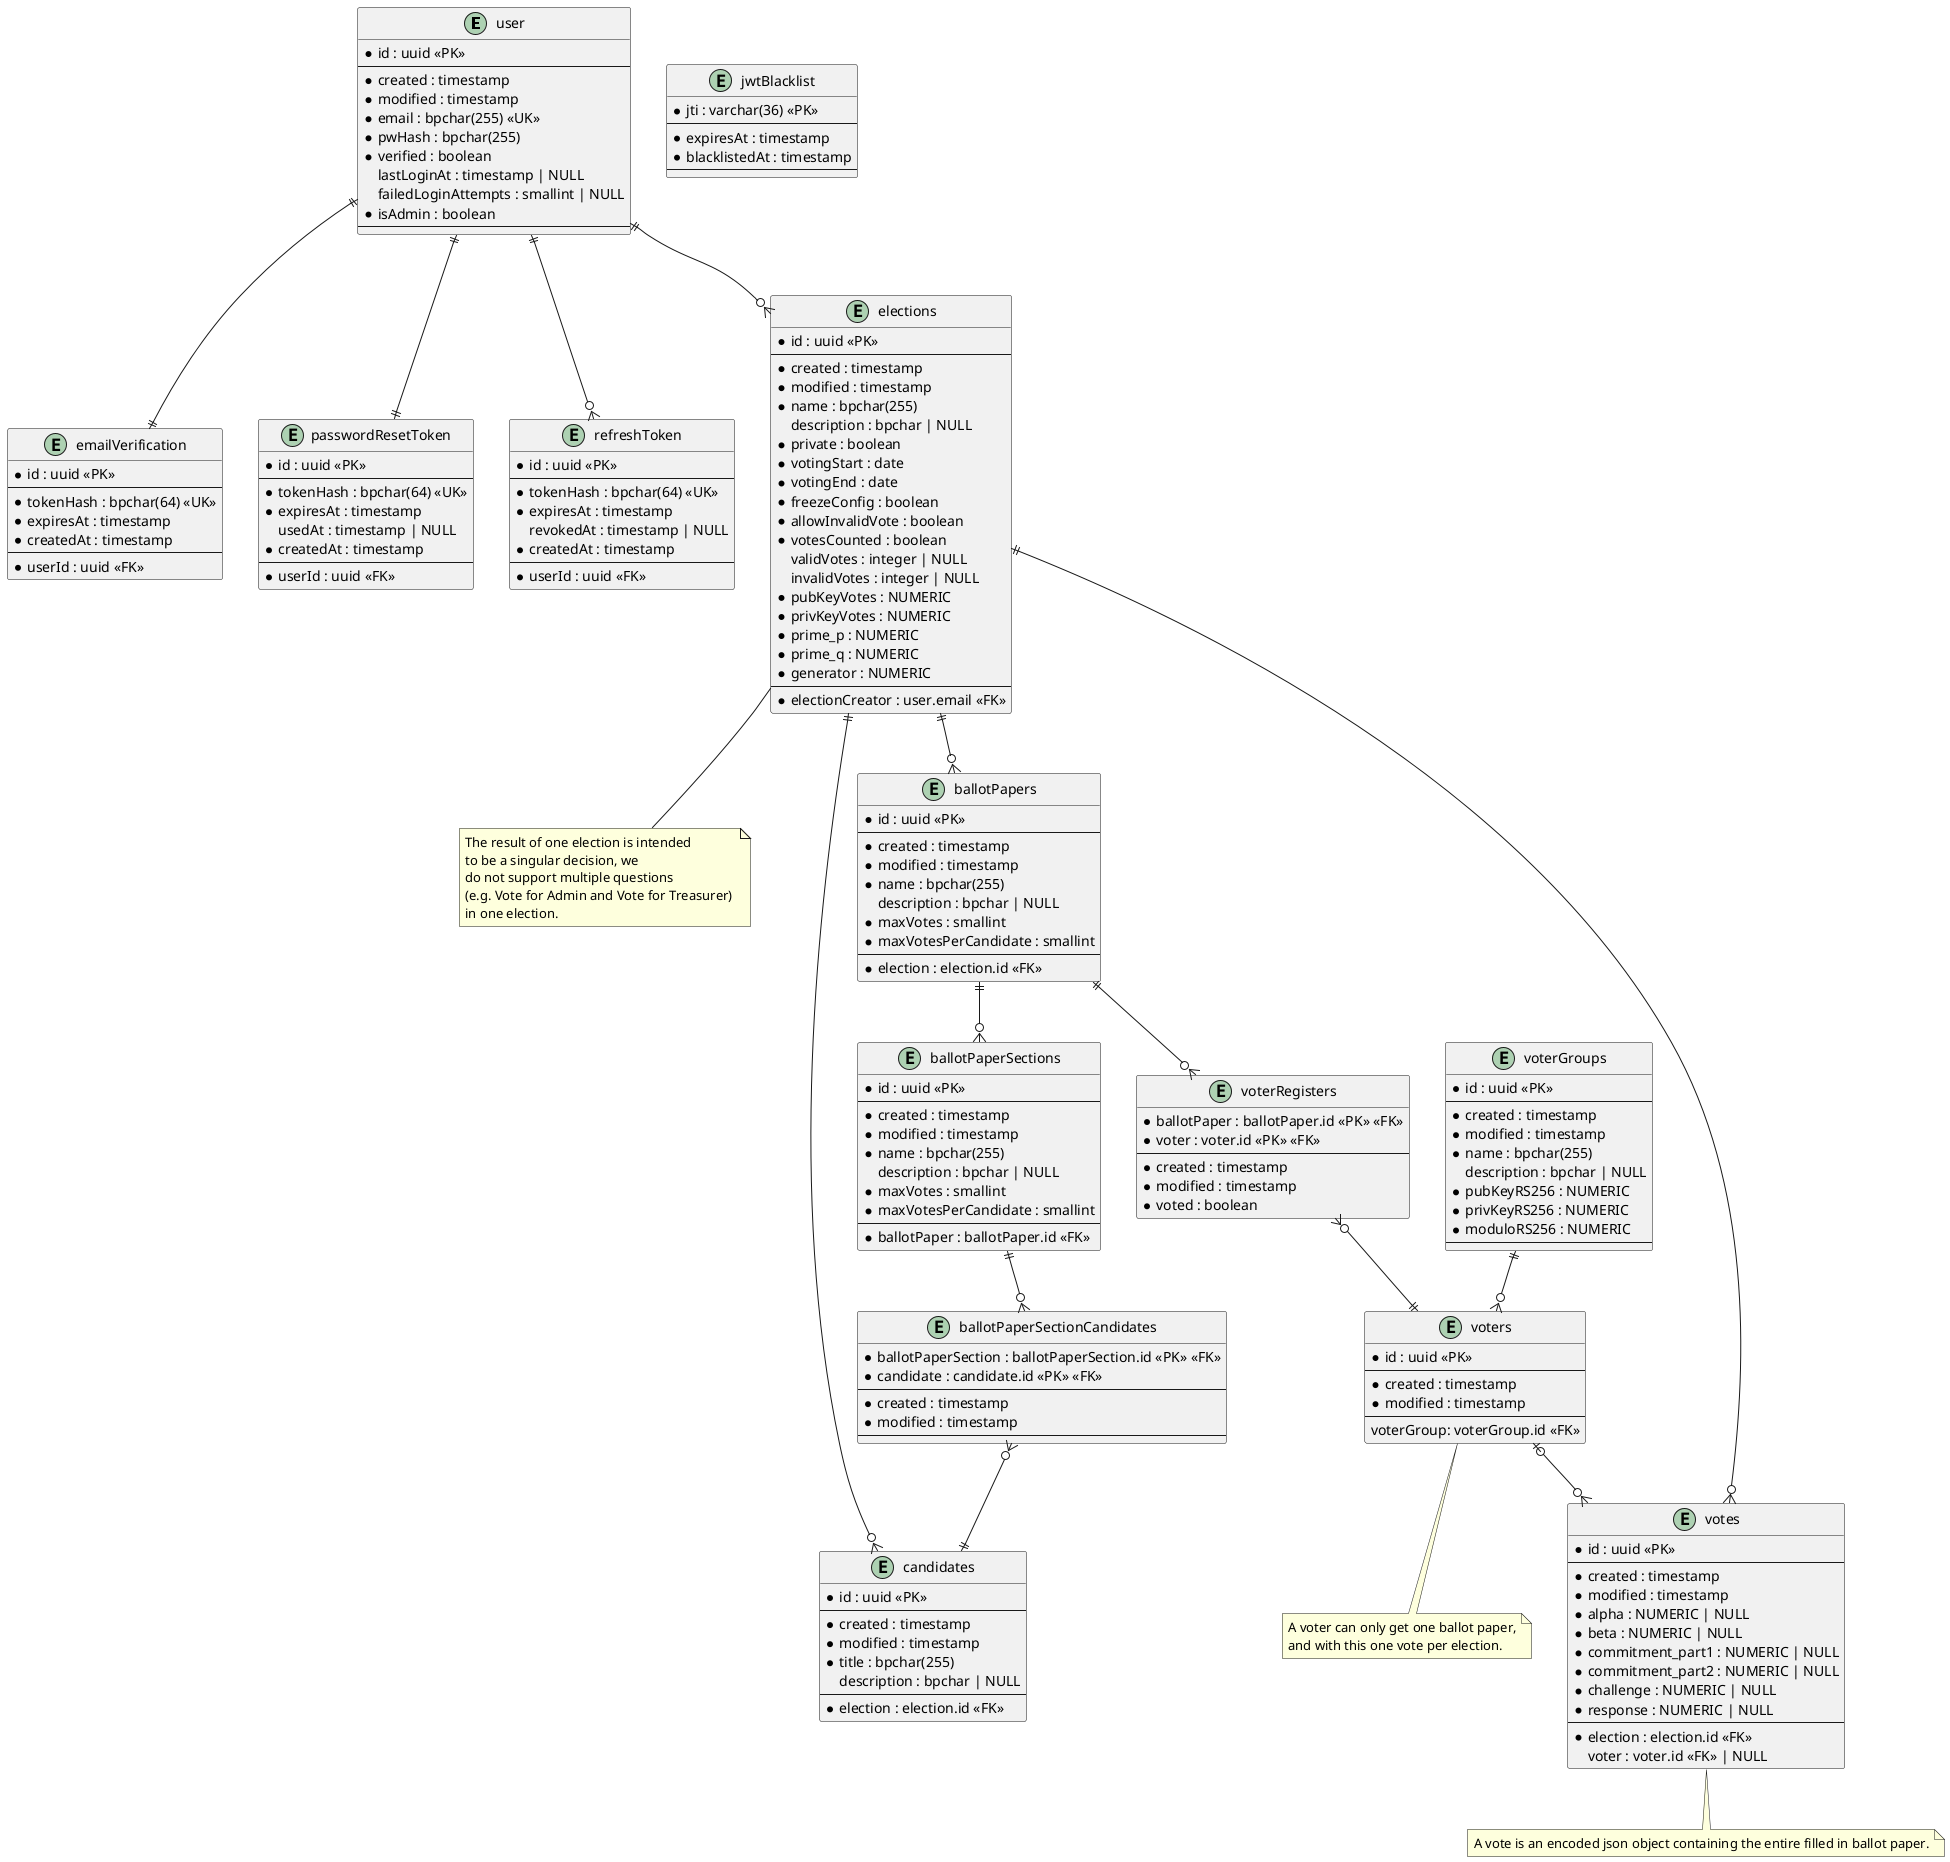 @startuml dataModel

entity "user" as user {
    * id : uuid <<PK>>
    --
    * created : timestamp
    * modified : timestamp
    * email : bpchar(255) <<UK>>
    * pwHash : bpchar(255)
    * verified : boolean
    lastLoginAt : timestamp | NULL
    failedLoginAttempts : smallint | NULL
    * isAdmin : boolean
    --
}

entity "emailVerification" as emailVerification {
    * id : uuid <<PK>>
    --
    * tokenHash : bpchar(64) <<UK>>
    * expiresAt : timestamp
    * createdAt : timestamp
    --
    * userId : uuid <<FK>>
}

entity "passwordResetToken" as passwordResetToken {
    * id : uuid <<PK>>
    --
    * tokenHash : bpchar(64) <<UK>>
    * expiresAt : timestamp
    usedAt : timestamp | NULL
    * createdAt : timestamp
    --
    * userId : uuid <<FK>>
}

entity "refreshToken" as refreshToken {
    * id : uuid <<PK>>
    --
    * tokenHash : bpchar(64) <<UK>>
    * expiresAt : timestamp
    revokedAt : timestamp | NULL
    * createdAt : timestamp
    --
    * userId : uuid <<FK>>
}

entity "jwtBlacklist" as jwtBlacklist {
    ' this table is used to store blacklisted access tokens
    ' The jti is 36 characters long if we use UUIDv4
    * jti : varchar(36) <<PK>>
    --
    * expiresAt : timestamp
    * blacklistedAt : timestamp
    --
}



entity "elections" as elections {
    * id : uuid <<PK>>
    --
    * created : timestamp
    * modified : timestamp
    * name : bpchar(255)
    description : bpchar | NULL
    * private : boolean
    * votingStart : date
    * votingEnd : date
    * freezeConfig : boolean
    * allowInvalidVote : boolean
    * votesCounted : boolean
    ' Computed values such as validVotes and invalidVotes are critical - do we really want to store them?
    validVotes : integer | NULL
    invalidVotes : integer | NULL
    * pubKeyVotes : NUMERIC
    * privKeyVotes : NUMERIC
    * prime_p : NUMERIC 
    * prime_q : NUMERIC
    * generator : NUMERIC
    --
    * electionCreator : user.email <<FK>>
}

note as N2
The result of one election is intended 
to be a singular decision, we 
do not support multiple questions 
(e.g. Vote for Admin and Vote for Treasurer) 
in one election.
end note

entity "ballotPapers" as ballotPapers {
    * id : uuid <<PK>>
    --
    * created : timestamp
    * modified : timestamp
    * name : bpchar(255)
    description : bpchar | NULL
    * maxVotes : smallint
    * maxVotesPerCandidate : smallint
    --
    * election : election.id <<FK>>
}

entity "ballotPaperSections" as ballotPaperSections {
    * id : uuid <<PK>>
    --
    * created : timestamp
    * modified : timestamp
    * name : bpchar(255)
    description : bpchar | NULL
    * maxVotes : smallint
    * maxVotesPerCandidate : smallint
    --
    * ballotPaper : ballotPaper.id <<FK>>
}
' note as C_2
' If at least two ballotPaperSections are created for one ballotPaper, 
' the name field of the ballotPaperSections is mandatory.
' end note

entity "ballotPaperSectionCandidates" as ballotPaperSectionCandidates {
    * ballotPaperSection : ballotPaperSection.id <<PK>> <<FK>>
    * candidate : candidate.id <<PK>> <<FK>>
    --
    * created : timestamp
    * modified : timestamp
    --
}

entity "candidates" as candidates {
    * id : uuid <<PK>>
    --
    * created : timestamp
    * modified : timestamp
    * title : bpchar(255)
    description : bpchar | NULL
    --
    * election : election.id <<FK>>
}

entity "votes" as votes {
    * id : uuid <<PK>>
    --
    * created : timestamp
    * modified : timestamp
    * alpha : NUMERIC | NULL
    * beta : NUMERIC | NULL
    * commitment_part1 : NUMERIC | NULL
    * commitment_part2 : NUMERIC | NULL
    * challenge : NUMERIC | NULL
    * response : NUMERIC | NULL
    --
    * election : election.id <<FK>>
    ' if the vote isn't secret, voter can be saved
    voter : voter.id <<FK>> | NULL
}
note as N4
A vote is an encoded json object containing the entire filled in ballot paper.
end note

entity "voterRegisters" as voterRegisters {
    * ballotPaper : ballotPaper.id <<PK>> <<FK>>
    * voter : voter.id <<PK>> <<FK>>
    --
    * created : timestamp
    * modified : timestamp
    * voted : boolean
}

entity "voters" as voters {
    * id : uuid <<PK>>
    --
    * created : timestamp
    * modified : timestamp
    --
    voterGroup: voterGroup.id <<FK>>
}
note as N3
A voter can only get one ballot paper,
and with this one vote per election.
end note

entity "voterGroups" as voterGroups {
    * id : uuid <<PK>>
    --
    * created : timestamp
    * modified : timestamp
    * name : bpchar(255)
    description : bpchar | NULL
    * pubKeyRS256 : NUMERIC
    * privKeyRS256 : NUMERIC
    * moduloRS256 : NUMERIC
    --
}

user ||--o{ elections
user ||--|| emailVerification
user ||--|| passwordResetToken
user ||--o{ refreshToken
elections ||--o{ ballotPapers
elections -- N2
elections ||--o{ candidates
ballotPapers ||--o{ voterRegisters
voterRegisters }o--|| voters
ballotPapers ||--o{ ballotPaperSections
' ballotPaperSections -- C_2
ballotPaperSections ||--o{ ballotPaperSectionCandidates
ballotPaperSectionCandidates }o--|| candidates
votes }o--|| elections
voters |o--o{ votes
voterGroups ||--o{ voters
voters -- N3
votes -- N4


@enduml